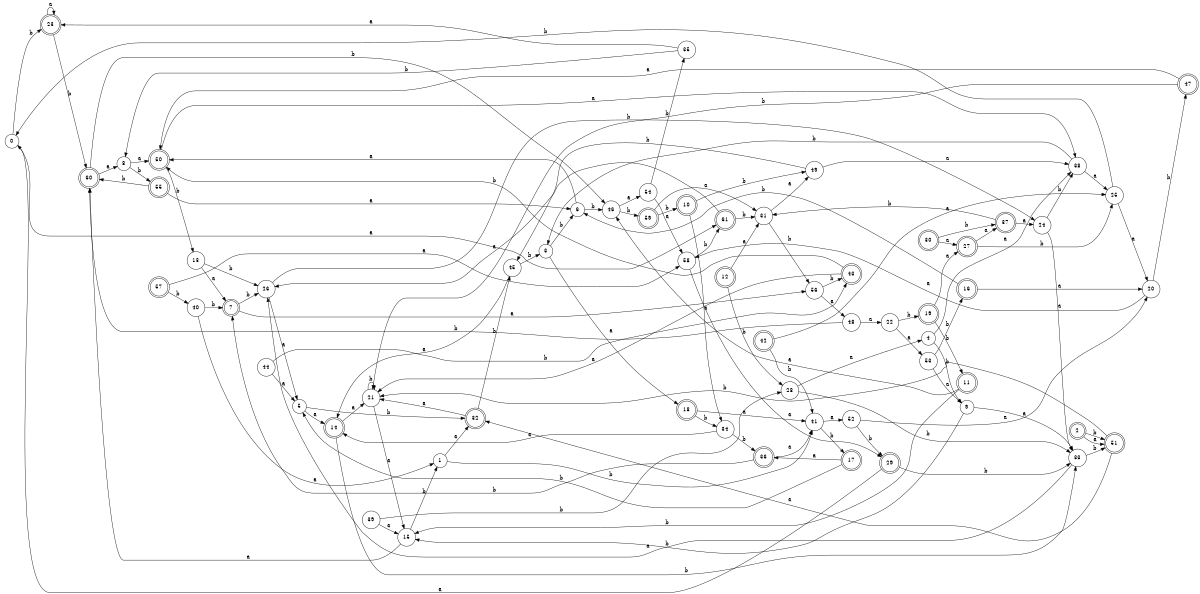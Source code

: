 digraph n50_4 {
__start0 [label="" shape="none"];

rankdir=LR;
size="8,5";

s0 [style="filled", color="black", fillcolor="white" shape="circle", label="0"];
s1 [style="filled", color="black", fillcolor="white" shape="circle", label="1"];
s2 [style="rounded,filled", color="black", fillcolor="white" shape="doublecircle", label="2"];
s3 [style="filled", color="black", fillcolor="white" shape="circle", label="3"];
s4 [style="filled", color="black", fillcolor="white" shape="circle", label="4"];
s5 [style="filled", color="black", fillcolor="white" shape="circle", label="5"];
s6 [style="filled", color="black", fillcolor="white" shape="circle", label="6"];
s7 [style="rounded,filled", color="black", fillcolor="white" shape="doublecircle", label="7"];
s8 [style="filled", color="black", fillcolor="white" shape="circle", label="8"];
s9 [style="filled", color="black", fillcolor="white" shape="circle", label="9"];
s10 [style="rounded,filled", color="black", fillcolor="white" shape="doublecircle", label="10"];
s11 [style="rounded,filled", color="black", fillcolor="white" shape="doublecircle", label="11"];
s12 [style="rounded,filled", color="black", fillcolor="white" shape="doublecircle", label="12"];
s13 [style="filled", color="black", fillcolor="white" shape="circle", label="13"];
s14 [style="rounded,filled", color="black", fillcolor="white" shape="doublecircle", label="14"];
s15 [style="filled", color="black", fillcolor="white" shape="circle", label="15"];
s16 [style="rounded,filled", color="black", fillcolor="white" shape="doublecircle", label="16"];
s17 [style="rounded,filled", color="black", fillcolor="white" shape="doublecircle", label="17"];
s18 [style="rounded,filled", color="black", fillcolor="white" shape="doublecircle", label="18"];
s19 [style="rounded,filled", color="black", fillcolor="white" shape="doublecircle", label="19"];
s20 [style="filled", color="black", fillcolor="white" shape="circle", label="20"];
s21 [style="filled", color="black", fillcolor="white" shape="circle", label="21"];
s22 [style="filled", color="black", fillcolor="white" shape="circle", label="22"];
s23 [style="rounded,filled", color="black", fillcolor="white" shape="doublecircle", label="23"];
s24 [style="filled", color="black", fillcolor="white" shape="circle", label="24"];
s25 [style="filled", color="black", fillcolor="white" shape="circle", label="25"];
s26 [style="filled", color="black", fillcolor="white" shape="circle", label="26"];
s27 [style="rounded,filled", color="black", fillcolor="white" shape="doublecircle", label="27"];
s28 [style="filled", color="black", fillcolor="white" shape="circle", label="28"];
s29 [style="rounded,filled", color="black", fillcolor="white" shape="doublecircle", label="29"];
s30 [style="rounded,filled", color="black", fillcolor="white" shape="doublecircle", label="30"];
s31 [style="filled", color="black", fillcolor="white" shape="circle", label="31"];
s32 [style="rounded,filled", color="black", fillcolor="white" shape="doublecircle", label="32"];
s33 [style="filled", color="black", fillcolor="white" shape="circle", label="33"];
s34 [style="filled", color="black", fillcolor="white" shape="circle", label="34"];
s35 [style="filled", color="black", fillcolor="white" shape="circle", label="35"];
s36 [style="rounded,filled", color="black", fillcolor="white" shape="doublecircle", label="36"];
s37 [style="rounded,filled", color="black", fillcolor="white" shape="doublecircle", label="37"];
s38 [style="filled", color="black", fillcolor="white" shape="circle", label="38"];
s39 [style="filled", color="black", fillcolor="white" shape="circle", label="39"];
s40 [style="filled", color="black", fillcolor="white" shape="circle", label="40"];
s41 [style="filled", color="black", fillcolor="white" shape="circle", label="41"];
s42 [style="rounded,filled", color="black", fillcolor="white" shape="doublecircle", label="42"];
s43 [style="rounded,filled", color="black", fillcolor="white" shape="doublecircle", label="43"];
s44 [style="filled", color="black", fillcolor="white" shape="circle", label="44"];
s45 [style="filled", color="black", fillcolor="white" shape="circle", label="45"];
s46 [style="filled", color="black", fillcolor="white" shape="circle", label="46"];
s47 [style="rounded,filled", color="black", fillcolor="white" shape="doublecircle", label="47"];
s48 [style="filled", color="black", fillcolor="white" shape="circle", label="48"];
s49 [style="filled", color="black", fillcolor="white" shape="circle", label="49"];
s50 [style="rounded,filled", color="black", fillcolor="white" shape="doublecircle", label="50"];
s51 [style="rounded,filled", color="black", fillcolor="white" shape="doublecircle", label="51"];
s52 [style="filled", color="black", fillcolor="white" shape="circle", label="52"];
s53 [style="filled", color="black", fillcolor="white" shape="circle", label="53"];
s54 [style="filled", color="black", fillcolor="white" shape="circle", label="54"];
s55 [style="rounded,filled", color="black", fillcolor="white" shape="doublecircle", label="55"];
s56 [style="filled", color="black", fillcolor="white" shape="circle", label="56"];
s57 [style="rounded,filled", color="black", fillcolor="white" shape="doublecircle", label="57"];
s58 [style="filled", color="black", fillcolor="white" shape="circle", label="58"];
s59 [style="rounded,filled", color="black", fillcolor="white" shape="doublecircle", label="59"];
s60 [style="rounded,filled", color="black", fillcolor="white" shape="doublecircle", label="60"];
s61 [style="rounded,filled", color="black", fillcolor="white" shape="doublecircle", label="61"];
s0 -> s61 [label="a"];
s0 -> s23 [label="b"];
s1 -> s32 [label="a"];
s1 -> s41 [label="b"];
s2 -> s51 [label="a"];
s2 -> s51 [label="b"];
s3 -> s18 [label="a"];
s3 -> s6 [label="b"];
s4 -> s38 [label="a"];
s4 -> s9 [label="b"];
s5 -> s14 [label="a"];
s5 -> s32 [label="b"];
s6 -> s50 [label="a"];
s6 -> s46 [label="b"];
s7 -> s56 [label="a"];
s7 -> s26 [label="b"];
s8 -> s50 [label="a"];
s8 -> s55 [label="b"];
s9 -> s33 [label="a"];
s9 -> s15 [label="b"];
s10 -> s34 [label="a"];
s10 -> s49 [label="b"];
s11 -> s46 [label="a"];
s11 -> s15 [label="b"];
s12 -> s31 [label="a"];
s12 -> s28 [label="b"];
s13 -> s7 [label="a"];
s13 -> s26 [label="b"];
s14 -> s21 [label="a"];
s14 -> s33 [label="b"];
s15 -> s60 [label="a"];
s15 -> s1 [label="b"];
s16 -> s20 [label="a"];
s16 -> s6 [label="b"];
s17 -> s36 [label="a"];
s17 -> s5 [label="b"];
s18 -> s41 [label="a"];
s18 -> s34 [label="b"];
s19 -> s27 [label="a"];
s19 -> s11 [label="b"];
s20 -> s58 [label="a"];
s20 -> s47 [label="b"];
s21 -> s15 [label="a"];
s21 -> s21 [label="b"];
s22 -> s53 [label="a"];
s22 -> s19 [label="b"];
s23 -> s23 [label="a"];
s23 -> s60 [label="b"];
s24 -> s33 [label="a"];
s24 -> s38 [label="b"];
s25 -> s20 [label="a"];
s25 -> s0 [label="b"];
s26 -> s5 [label="a"];
s26 -> s24 [label="b"];
s27 -> s37 [label="a"];
s27 -> s25 [label="b"];
s28 -> s4 [label="a"];
s28 -> s33 [label="b"];
s29 -> s0 [label="a"];
s29 -> s33 [label="b"];
s30 -> s27 [label="a"];
s30 -> s37 [label="b"];
s31 -> s49 [label="a"];
s31 -> s56 [label="b"];
s32 -> s21 [label="a"];
s32 -> s45 [label="b"];
s33 -> s26 [label="a"];
s33 -> s51 [label="b"];
s34 -> s14 [label="a"];
s34 -> s36 [label="b"];
s35 -> s23 [label="a"];
s35 -> s8 [label="b"];
s36 -> s41 [label="a"];
s36 -> s7 [label="b"];
s37 -> s24 [label="a"];
s37 -> s31 [label="b"];
s38 -> s25 [label="a"];
s38 -> s3 [label="b"];
s39 -> s15 [label="a"];
s39 -> s28 [label="b"];
s40 -> s1 [label="a"];
s40 -> s7 [label="b"];
s41 -> s52 [label="a"];
s41 -> s17 [label="b"];
s42 -> s25 [label="a"];
s42 -> s41 [label="b"];
s43 -> s21 [label="a"];
s43 -> s50 [label="b"];
s44 -> s5 [label="a"];
s44 -> s43 [label="b"];
s45 -> s14 [label="a"];
s45 -> s3 [label="b"];
s46 -> s54 [label="a"];
s46 -> s59 [label="b"];
s47 -> s50 [label="a"];
s47 -> s21 [label="b"];
s48 -> s22 [label="a"];
s48 -> s60 [label="b"];
s49 -> s38 [label="a"];
s49 -> s45 [label="b"];
s50 -> s38 [label="a"];
s50 -> s13 [label="b"];
s51 -> s32 [label="a"];
s51 -> s21 [label="b"];
s52 -> s20 [label="a"];
s52 -> s29 [label="b"];
s53 -> s9 [label="a"];
s53 -> s16 [label="b"];
s54 -> s58 [label="a"];
s54 -> s35 [label="b"];
s55 -> s6 [label="a"];
s55 -> s60 [label="b"];
s56 -> s48 [label="a"];
s56 -> s43 [label="b"];
s57 -> s58 [label="a"];
s57 -> s40 [label="b"];
s58 -> s29 [label="a"];
s58 -> s61 [label="b"];
s59 -> s31 [label="a"];
s59 -> s10 [label="b"];
s60 -> s8 [label="a"];
s60 -> s46 [label="b"];
s61 -> s26 [label="a"];
s61 -> s31 [label="b"];

}